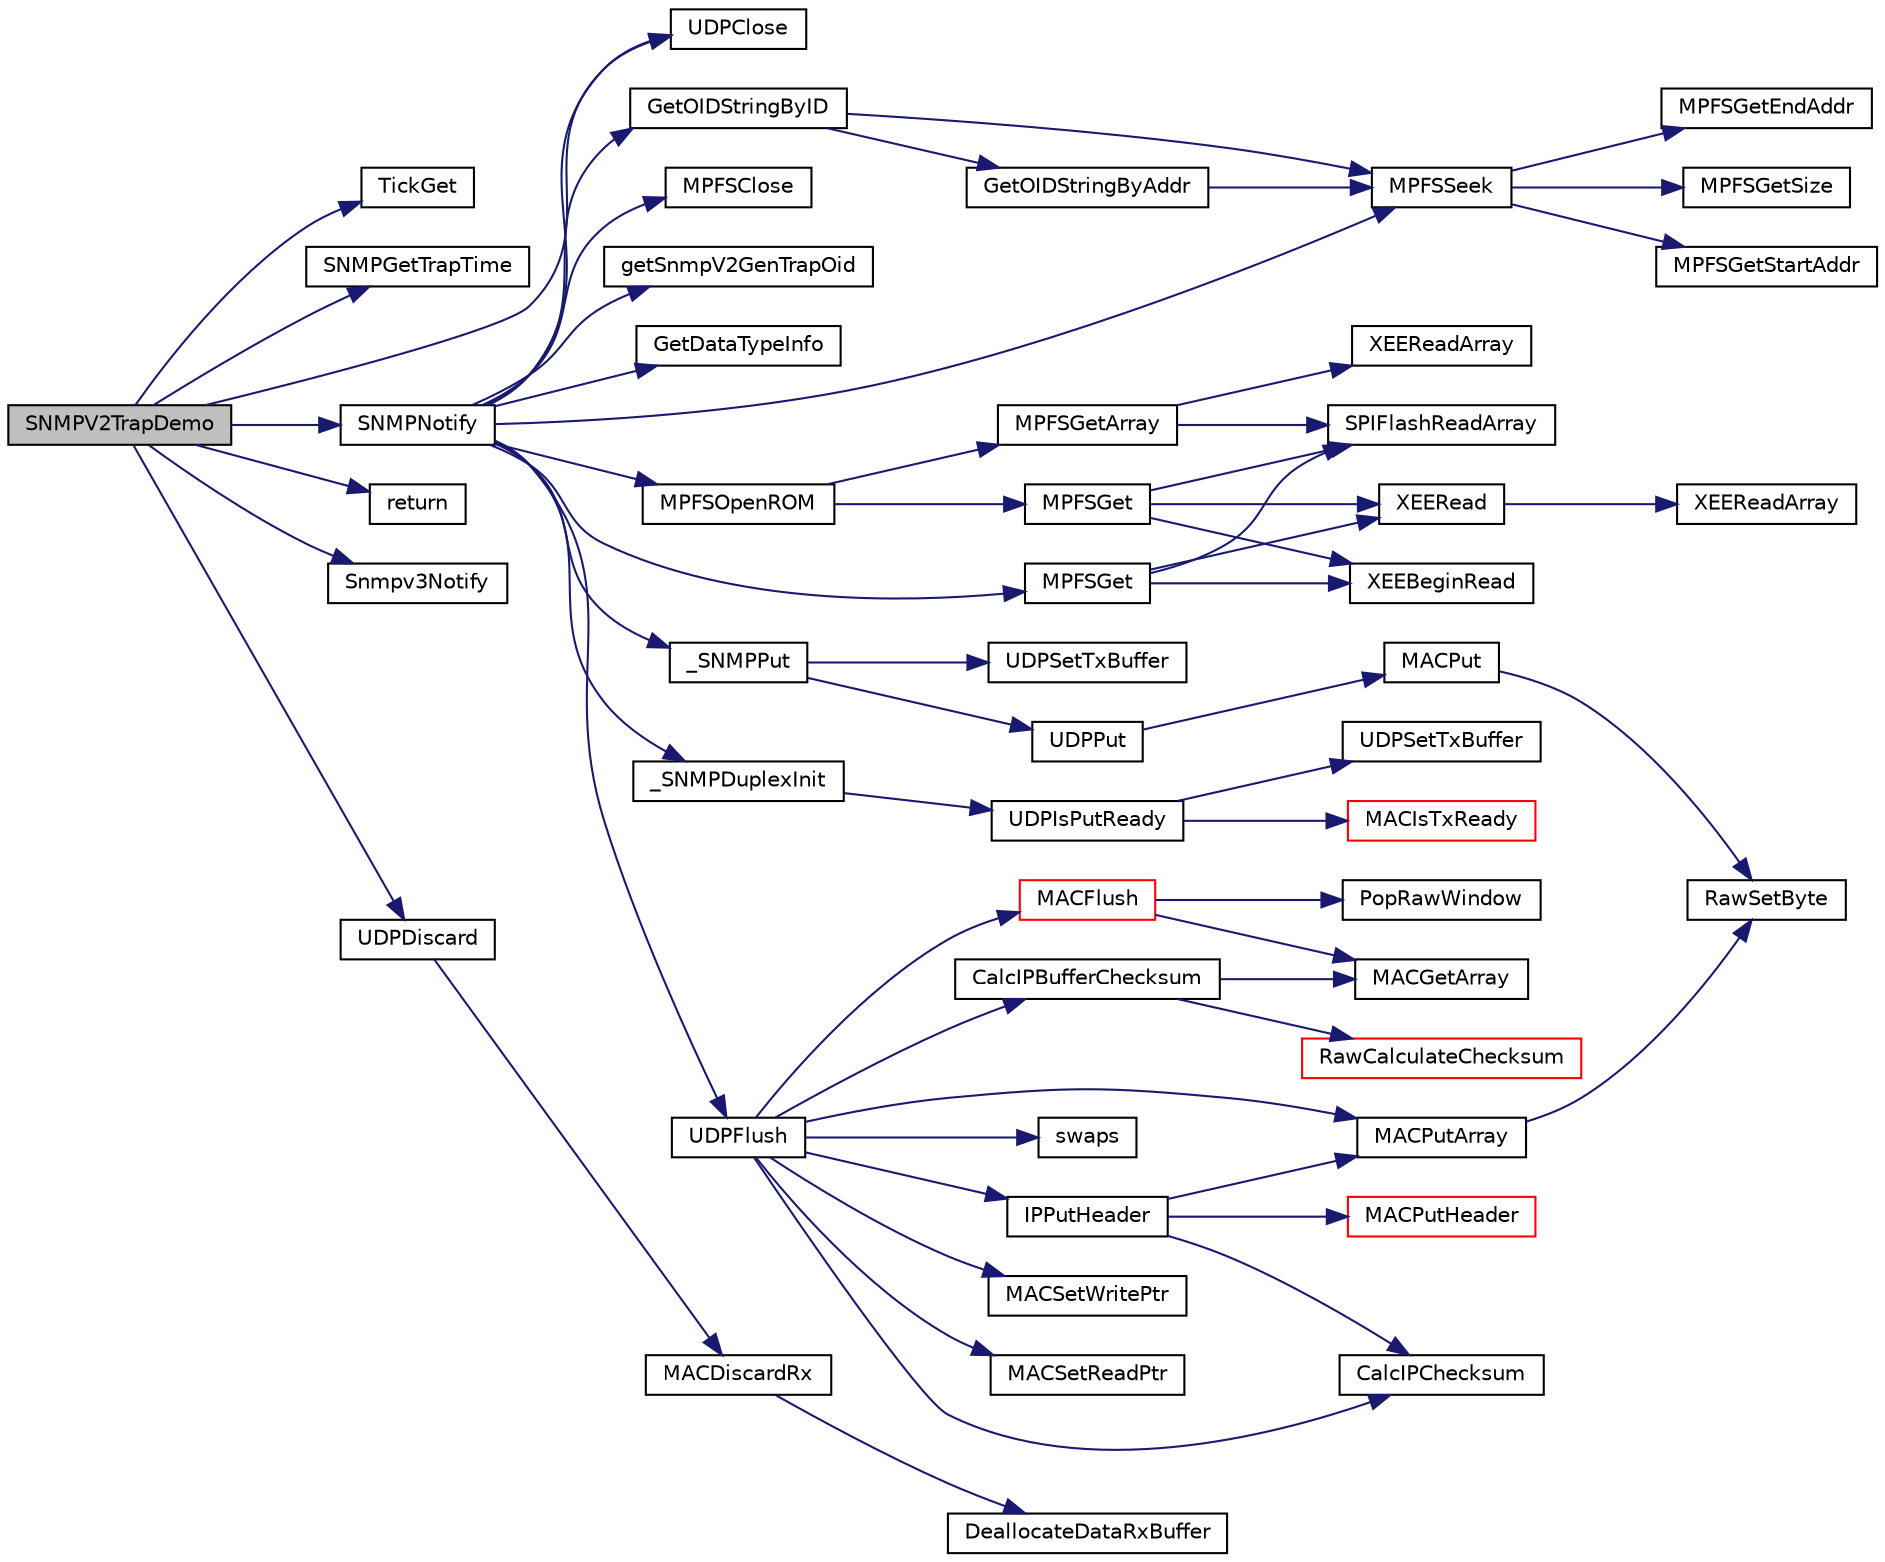 digraph "SNMPV2TrapDemo"
{
  edge [fontname="Helvetica",fontsize="10",labelfontname="Helvetica",labelfontsize="10"];
  node [fontname="Helvetica",fontsize="10",shape=record];
  rankdir="LR";
  Node1 [label="SNMPV2TrapDemo",height=0.2,width=0.4,color="black", fillcolor="grey75", style="filled", fontcolor="black"];
  Node1 -> Node2 [color="midnightblue",fontsize="10",style="solid",fontname="Helvetica"];
  Node2 [label="TickGet",height=0.2,width=0.4,color="black", fillcolor="white", style="filled",URL="$_tick_8h.html#a035d1d3f8afdca7abedf588ee1b20af0"];
  Node1 -> Node3 [color="midnightblue",fontsize="10",style="solid",fontname="Helvetica"];
  Node3 [label="SNMPGetTrapTime",height=0.2,width=0.4,color="black", fillcolor="white", style="filled",URL="$_s_n_m_p_8h.html#aba2c9bcf866782da13417046c8037040"];
  Node1 -> Node4 [color="midnightblue",fontsize="10",style="solid",fontname="Helvetica"];
  Node4 [label="UDPClose",height=0.2,width=0.4,color="black", fillcolor="white", style="filled",URL="$_u_d_p_8h.html#ab324430d82f92d41aec441f45ddf7d0f"];
  Node1 -> Node5 [color="midnightblue",fontsize="10",style="solid",fontname="Helvetica"];
  Node5 [label="return",height=0.2,width=0.4,color="black", fillcolor="white", style="filled",URL="$_h_w_p___d_a210___b_r_d__16_p_m_p___a_r1020___v_g_av1_8h.html#a82fbe7f39de195b48629d4c73cb0f896"];
  Node1 -> Node6 [color="midnightblue",fontsize="10",style="solid",fontname="Helvetica"];
  Node6 [label="Snmpv3Notify",height=0.2,width=0.4,color="black", fillcolor="white", style="filled",URL="$_s_n_m_p_8h.html#a4764cbc8afe4b467c66f0e9c1924190d"];
  Node1 -> Node7 [color="midnightblue",fontsize="10",style="solid",fontname="Helvetica"];
  Node7 [label="SNMPNotify",height=0.2,width=0.4,color="black", fillcolor="white", style="filled",URL="$_s_n_m_p_8h.html#a16e8b58a42a315779a1a8ed3751d852e"];
  Node7 -> Node8 [color="midnightblue",fontsize="10",style="solid",fontname="Helvetica"];
  Node8 [label="MPFSOpenROM",height=0.2,width=0.4,color="black", fillcolor="white", style="filled",URL="$_m_p_f_s2_8c.html#a0bd3253fb81c25ae33e53ae1fc201fd8"];
  Node8 -> Node9 [color="midnightblue",fontsize="10",style="solid",fontname="Helvetica"];
  Node9 [label="MPFSGetArray",height=0.2,width=0.4,color="black", fillcolor="white", style="filled",URL="$_m_p_f_s2_8c.html#a1240a043816cea186c933f00cc10f83f"];
  Node9 -> Node10 [color="midnightblue",fontsize="10",style="solid",fontname="Helvetica"];
  Node10 [label="XEEReadArray",height=0.2,width=0.4,color="black", fillcolor="white", style="filled",URL="$_x_e_e_p_r_o_m_8h.html#ad33a7f0f4695611007fedfce9e310def"];
  Node9 -> Node11 [color="midnightblue",fontsize="10",style="solid",fontname="Helvetica"];
  Node11 [label="SPIFlashReadArray",height=0.2,width=0.4,color="black", fillcolor="white", style="filled",URL="$_s_p_i_flash_8h.html#ae5aa83767752148a914311bcff478d8b"];
  Node8 -> Node12 [color="midnightblue",fontsize="10",style="solid",fontname="Helvetica"];
  Node12 [label="MPFSGet",height=0.2,width=0.4,color="black", fillcolor="white", style="filled",URL="$_m_p_f_s2_8c.html#afb383667304485d15b8533a6af5d72bb"];
  Node12 -> Node13 [color="midnightblue",fontsize="10",style="solid",fontname="Helvetica"];
  Node13 [label="XEEBeginRead",height=0.2,width=0.4,color="black", fillcolor="white", style="filled",URL="$_x_e_e_p_r_o_m_8h.html#ab78c05e1d3c082d1222b31e4cd0bde00"];
  Node12 -> Node14 [color="midnightblue",fontsize="10",style="solid",fontname="Helvetica"];
  Node14 [label="XEERead",height=0.2,width=0.4,color="black", fillcolor="white", style="filled",URL="$_x_e_e_p_r_o_m_8h.html#ac2a8019dcb8a55999748080b10af9c22"];
  Node14 -> Node15 [color="midnightblue",fontsize="10",style="solid",fontname="Helvetica"];
  Node15 [label="XEEReadArray",height=0.2,width=0.4,color="black", fillcolor="white", style="filled",URL="$_s_p_i_e_e_p_r_o_m_8c.html#ad33a7f0f4695611007fedfce9e310def"];
  Node12 -> Node11 [color="midnightblue",fontsize="10",style="solid",fontname="Helvetica"];
  Node7 -> Node4 [color="midnightblue",fontsize="10",style="solid",fontname="Helvetica"];
  Node7 -> Node16 [color="midnightblue",fontsize="10",style="solid",fontname="Helvetica"];
  Node16 [label="_SNMPDuplexInit",height=0.2,width=0.4,color="black", fillcolor="white", style="filled",URL="$_s_n_m_p_8c.html#a5c8fe43d18afebeb6b8707b595da4913"];
  Node16 -> Node17 [color="midnightblue",fontsize="10",style="solid",fontname="Helvetica"];
  Node17 [label="UDPIsPutReady",height=0.2,width=0.4,color="black", fillcolor="white", style="filled",URL="$_u_d_p_8h.html#a8a80f5aa86eba6a6b09cb1a0eb7f01cb"];
  Node17 -> Node18 [color="midnightblue",fontsize="10",style="solid",fontname="Helvetica"];
  Node18 [label="MACIsTxReady",height=0.2,width=0.4,color="red", fillcolor="white", style="filled",URL="$_m_a_c_8h.html#a99937ac52db1a95f86ca59779640bcbe"];
  Node17 -> Node19 [color="midnightblue",fontsize="10",style="solid",fontname="Helvetica"];
  Node19 [label="UDPSetTxBuffer",height=0.2,width=0.4,color="black", fillcolor="white", style="filled",URL="$_u_d_p_8c.html#a7cf79fb1794e17d66e3e960dba97097b"];
  Node7 -> Node20 [color="midnightblue",fontsize="10",style="solid",fontname="Helvetica"];
  Node20 [label="_SNMPPut",height=0.2,width=0.4,color="black", fillcolor="white", style="filled",URL="$_s_n_m_p_8c.html#ae8aed888771bd1830b5ebfa12771695c"];
  Node20 -> Node21 [color="midnightblue",fontsize="10",style="solid",fontname="Helvetica"];
  Node21 [label="UDPSetTxBuffer",height=0.2,width=0.4,color="black", fillcolor="white", style="filled",URL="$_u_d_p_8h.html#a7cf79fb1794e17d66e3e960dba97097b"];
  Node20 -> Node22 [color="midnightblue",fontsize="10",style="solid",fontname="Helvetica"];
  Node22 [label="UDPPut",height=0.2,width=0.4,color="black", fillcolor="white", style="filled",URL="$_u_d_p_8h.html#aa31511e0818a730f9a335d2349081d94"];
  Node22 -> Node23 [color="midnightblue",fontsize="10",style="solid",fontname="Helvetica"];
  Node23 [label="MACPut",height=0.2,width=0.4,color="black", fillcolor="white", style="filled",URL="$_m_a_c_8h.html#a9a1910d847af55acbfd90ef175be44b9"];
  Node23 -> Node24 [color="midnightblue",fontsize="10",style="solid",fontname="Helvetica"];
  Node24 [label="RawSetByte",height=0.2,width=0.4,color="black", fillcolor="white", style="filled",URL="$_w_f_raw_8h.html#a080df0a533459a28bfccb89781df5e3a"];
  Node7 -> Node25 [color="midnightblue",fontsize="10",style="solid",fontname="Helvetica"];
  Node25 [label="GetOIDStringByID",height=0.2,width=0.4,color="black", fillcolor="white", style="filled",URL="$_s_n_m_p_8c.html#a2951937eca6dab2b6e94d77c7f261810"];
  Node25 -> Node26 [color="midnightblue",fontsize="10",style="solid",fontname="Helvetica"];
  Node26 [label="GetOIDStringByAddr",height=0.2,width=0.4,color="black", fillcolor="white", style="filled",URL="$_s_n_m_p_8c.html#abab121d85682f88742de71e09f666826"];
  Node26 -> Node27 [color="midnightblue",fontsize="10",style="solid",fontname="Helvetica"];
  Node27 [label="MPFSSeek",height=0.2,width=0.4,color="black", fillcolor="white", style="filled",URL="$_m_p_f_s2_8h.html#aa7554eb69c3ee75485332ea232867e88"];
  Node27 -> Node28 [color="midnightblue",fontsize="10",style="solid",fontname="Helvetica"];
  Node28 [label="MPFSGetSize",height=0.2,width=0.4,color="black", fillcolor="white", style="filled",URL="$_m_p_f_s2_8c.html#ab5f95b53b6147d65bd310651ea186c4f"];
  Node27 -> Node29 [color="midnightblue",fontsize="10",style="solid",fontname="Helvetica"];
  Node29 [label="MPFSGetStartAddr",height=0.2,width=0.4,color="black", fillcolor="white", style="filled",URL="$_m_p_f_s2_8c.html#ad88773de15b176b96448609cdbd8ed8b"];
  Node27 -> Node30 [color="midnightblue",fontsize="10",style="solid",fontname="Helvetica"];
  Node30 [label="MPFSGetEndAddr",height=0.2,width=0.4,color="black", fillcolor="white", style="filled",URL="$_m_p_f_s2_8c.html#ad660543467859473984c11b655d64322"];
  Node25 -> Node27 [color="midnightblue",fontsize="10",style="solid",fontname="Helvetica"];
  Node7 -> Node31 [color="midnightblue",fontsize="10",style="solid",fontname="Helvetica"];
  Node31 [label="MPFSClose",height=0.2,width=0.4,color="black", fillcolor="white", style="filled",URL="$_m_p_f_s2_8h.html#abe055917b3a0eb9474b47230c90a298c"];
  Node7 -> Node32 [color="midnightblue",fontsize="10",style="solid",fontname="Helvetica"];
  Node32 [label="getSnmpV2GenTrapOid",height=0.2,width=0.4,color="black", fillcolor="white", style="filled",URL="$_s_n_m_p_8c.html#a7e14a371f67675df857abddecc923b6b"];
  Node7 -> Node27 [color="midnightblue",fontsize="10",style="solid",fontname="Helvetica"];
  Node7 -> Node33 [color="midnightblue",fontsize="10",style="solid",fontname="Helvetica"];
  Node33 [label="MPFSGet",height=0.2,width=0.4,color="black", fillcolor="white", style="filled",URL="$_m_p_f_s2_8h.html#afb383667304485d15b8533a6af5d72bb"];
  Node33 -> Node13 [color="midnightblue",fontsize="10",style="solid",fontname="Helvetica"];
  Node33 -> Node14 [color="midnightblue",fontsize="10",style="solid",fontname="Helvetica"];
  Node33 -> Node11 [color="midnightblue",fontsize="10",style="solid",fontname="Helvetica"];
  Node7 -> Node34 [color="midnightblue",fontsize="10",style="solid",fontname="Helvetica"];
  Node34 [label="GetDataTypeInfo",height=0.2,width=0.4,color="black", fillcolor="white", style="filled",URL="$_s_n_m_p_8c.html#adea91574cf35a78121bb4461ac11a8d9"];
  Node7 -> Node35 [color="midnightblue",fontsize="10",style="solid",fontname="Helvetica"];
  Node35 [label="UDPFlush",height=0.2,width=0.4,color="black", fillcolor="white", style="filled",URL="$_u_d_p_8h.html#a6a60054cd55ad4d0e70b78f8083a39bd"];
  Node35 -> Node36 [color="midnightblue",fontsize="10",style="solid",fontname="Helvetica"];
  Node36 [label="swaps",height=0.2,width=0.4,color="black", fillcolor="white", style="filled",URL="$_helpers_8h.html#add09104747ab0b189bcd8137ab2458ea"];
  Node35 -> Node37 [color="midnightblue",fontsize="10",style="solid",fontname="Helvetica"];
  Node37 [label="CalcIPChecksum",height=0.2,width=0.4,color="black", fillcolor="white", style="filled",URL="$_helpers_8h.html#a9274752ec58a3cc6b2a9518a6e417fc3"];
  Node35 -> Node38 [color="midnightblue",fontsize="10",style="solid",fontname="Helvetica"];
  Node38 [label="MACSetWritePtr",height=0.2,width=0.4,color="black", fillcolor="white", style="filled",URL="$_m_a_c_8h.html#a76abcd85736be75ac9dee35b573bb90d"];
  Node35 -> Node39 [color="midnightblue",fontsize="10",style="solid",fontname="Helvetica"];
  Node39 [label="IPPutHeader",height=0.2,width=0.4,color="black", fillcolor="white", style="filled",URL="$_i_p_8h.html#ad3bcc7a7c328bc6435c97646a25d21f0"];
  Node39 -> Node37 [color="midnightblue",fontsize="10",style="solid",fontname="Helvetica"];
  Node39 -> Node40 [color="midnightblue",fontsize="10",style="solid",fontname="Helvetica"];
  Node40 [label="MACPutHeader",height=0.2,width=0.4,color="red", fillcolor="white", style="filled",URL="$_m_a_c_8h.html#af507be7571c519d47045cc4254f7ff54"];
  Node39 -> Node41 [color="midnightblue",fontsize="10",style="solid",fontname="Helvetica"];
  Node41 [label="MACPutArray",height=0.2,width=0.4,color="black", fillcolor="white", style="filled",URL="$_m_a_c_8h.html#a87a779bb5e5f2c7ffc444f52d696efa2"];
  Node41 -> Node24 [color="midnightblue",fontsize="10",style="solid",fontname="Helvetica"];
  Node35 -> Node41 [color="midnightblue",fontsize="10",style="solid",fontname="Helvetica"];
  Node35 -> Node42 [color="midnightblue",fontsize="10",style="solid",fontname="Helvetica"];
  Node42 [label="MACSetReadPtr",height=0.2,width=0.4,color="black", fillcolor="white", style="filled",URL="$_m_a_c_8h.html#aad63644420d87642a890d2f41abb7454"];
  Node35 -> Node43 [color="midnightblue",fontsize="10",style="solid",fontname="Helvetica"];
  Node43 [label="CalcIPBufferChecksum",height=0.2,width=0.4,color="black", fillcolor="white", style="filled",URL="$_m_a_c_8h.html#af14a0a88eef0ca101814acf1157f42a3"];
  Node43 -> Node44 [color="midnightblue",fontsize="10",style="solid",fontname="Helvetica"];
  Node44 [label="MACGetArray",height=0.2,width=0.4,color="black", fillcolor="white", style="filled",URL="$_e_n_c28_j60_8c.html#a89d13e85195c0d00f308194305845016"];
  Node43 -> Node45 [color="midnightblue",fontsize="10",style="solid",fontname="Helvetica"];
  Node45 [label="RawCalculateChecksum",height=0.2,width=0.4,color="red", fillcolor="white", style="filled",URL="$_w_f_mac__24_g_8c.html#a2e5031b0e0826a0f5db5135eb755ae32"];
  Node35 -> Node46 [color="midnightblue",fontsize="10",style="solid",fontname="Helvetica"];
  Node46 [label="MACFlush",height=0.2,width=0.4,color="red", fillcolor="white", style="filled",URL="$_m_a_c_8h.html#a38dc2cc8c71b2f6bfe51ea8db2acc67c"];
  Node46 -> Node44 [color="midnightblue",fontsize="10",style="solid",fontname="Helvetica"];
  Node46 -> Node47 [color="midnightblue",fontsize="10",style="solid",fontname="Helvetica"];
  Node47 [label="PopRawWindow",height=0.2,width=0.4,color="black", fillcolor="white", style="filled",URL="$_w_f_raw_8h.html#ae50feb41702ee7a5f6ab679e87d364ba"];
  Node1 -> Node48 [color="midnightblue",fontsize="10",style="solid",fontname="Helvetica"];
  Node48 [label="UDPDiscard",height=0.2,width=0.4,color="black", fillcolor="white", style="filled",URL="$_u_d_p_8h.html#a92198dc6ba0ef28c7ec35eefc2120a85"];
  Node48 -> Node49 [color="midnightblue",fontsize="10",style="solid",fontname="Helvetica"];
  Node49 [label="MACDiscardRx",height=0.2,width=0.4,color="black", fillcolor="white", style="filled",URL="$_m_a_c_8h.html#a6f0a2614cde1253e6edcc78d1a069b79"];
  Node49 -> Node50 [color="midnightblue",fontsize="10",style="solid",fontname="Helvetica"];
  Node50 [label="DeallocateDataRxBuffer",height=0.2,width=0.4,color="black", fillcolor="white", style="filled",URL="$_w_f_raw_8h.html#a61c8aa69bc80ab5110a6b84d50bacced"];
}
